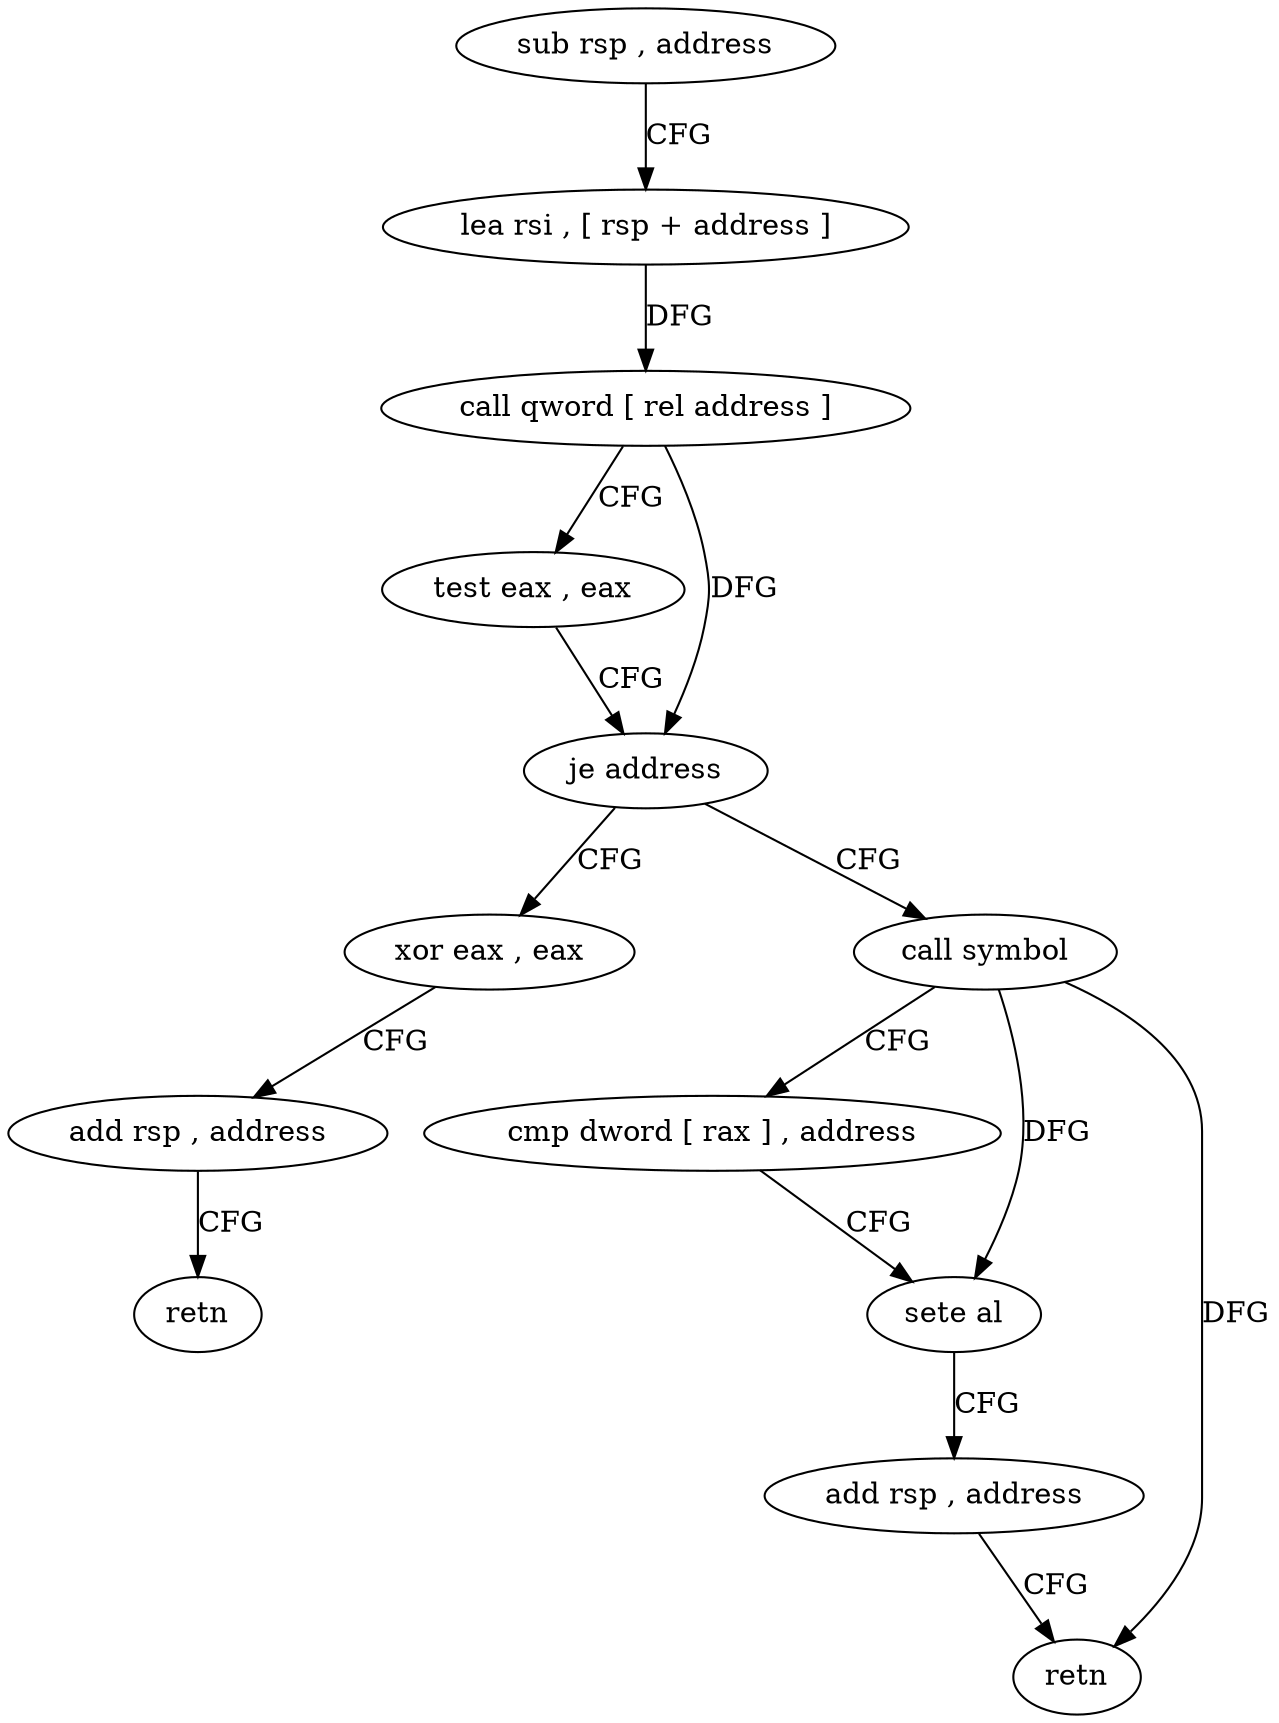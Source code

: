 digraph "func" {
"4211088" [label = "sub rsp , address" ]
"4211095" [label = "lea rsi , [ rsp + address ]" ]
"4211100" [label = "call qword [ rel address ]" ]
"4211106" [label = "test eax , eax" ]
"4211108" [label = "je address" ]
"4211129" [label = "xor eax , eax" ]
"4211110" [label = "call symbol" ]
"4211131" [label = "add rsp , address" ]
"4211138" [label = "retn" ]
"4211115" [label = "cmp dword [ rax ] , address" ]
"4211118" [label = "sete al" ]
"4211121" [label = "add rsp , address" ]
"4211128" [label = "retn" ]
"4211088" -> "4211095" [ label = "CFG" ]
"4211095" -> "4211100" [ label = "DFG" ]
"4211100" -> "4211106" [ label = "CFG" ]
"4211100" -> "4211108" [ label = "DFG" ]
"4211106" -> "4211108" [ label = "CFG" ]
"4211108" -> "4211129" [ label = "CFG" ]
"4211108" -> "4211110" [ label = "CFG" ]
"4211129" -> "4211131" [ label = "CFG" ]
"4211110" -> "4211115" [ label = "CFG" ]
"4211110" -> "4211118" [ label = "DFG" ]
"4211110" -> "4211128" [ label = "DFG" ]
"4211131" -> "4211138" [ label = "CFG" ]
"4211115" -> "4211118" [ label = "CFG" ]
"4211118" -> "4211121" [ label = "CFG" ]
"4211121" -> "4211128" [ label = "CFG" ]
}
